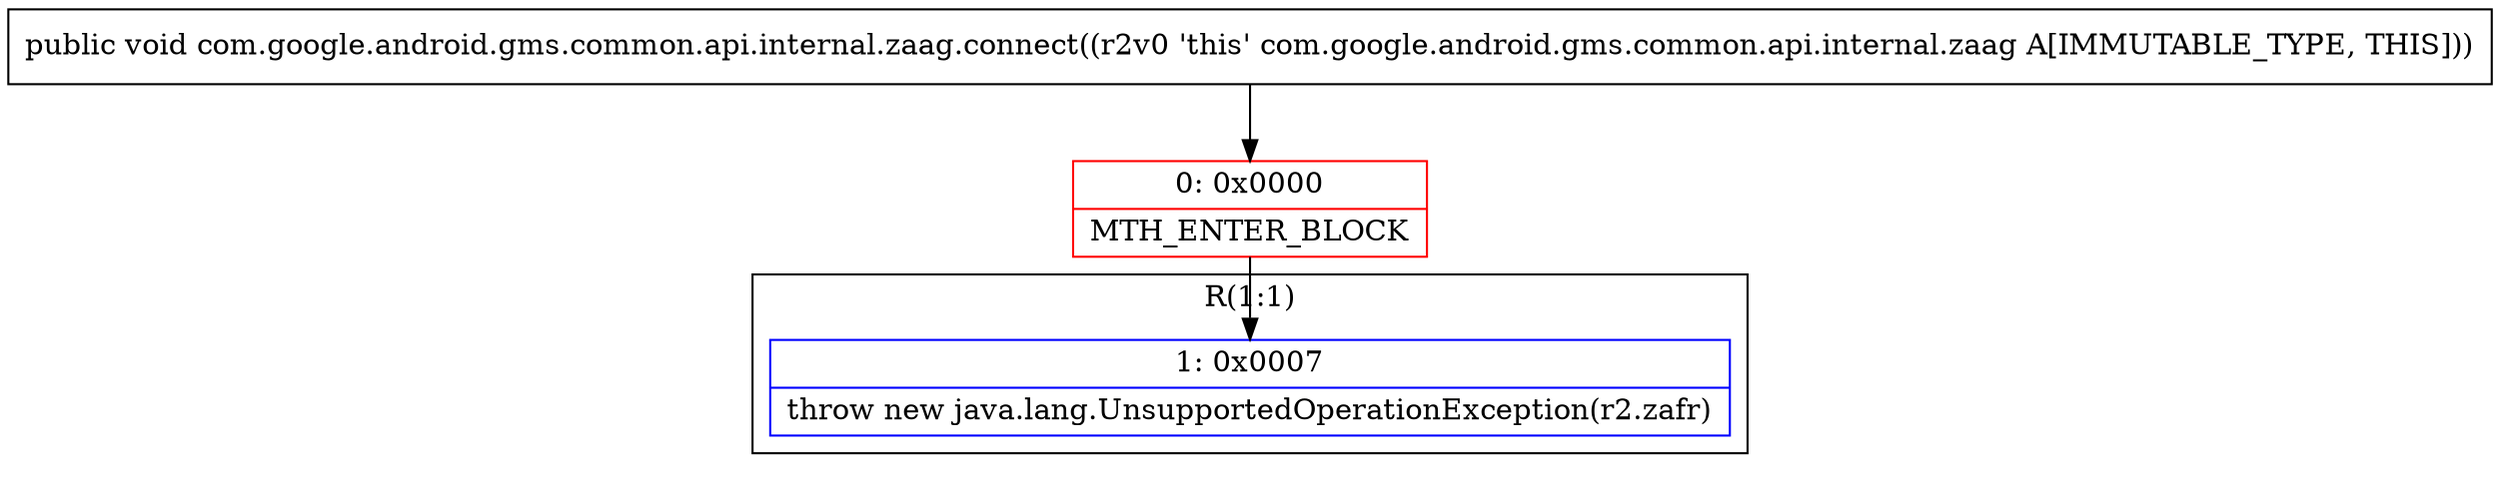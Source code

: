digraph "CFG forcom.google.android.gms.common.api.internal.zaag.connect()V" {
subgraph cluster_Region_1124469488 {
label = "R(1:1)";
node [shape=record,color=blue];
Node_1 [shape=record,label="{1\:\ 0x0007|throw new java.lang.UnsupportedOperationException(r2.zafr)\l}"];
}
Node_0 [shape=record,color=red,label="{0\:\ 0x0000|MTH_ENTER_BLOCK\l}"];
MethodNode[shape=record,label="{public void com.google.android.gms.common.api.internal.zaag.connect((r2v0 'this' com.google.android.gms.common.api.internal.zaag A[IMMUTABLE_TYPE, THIS])) }"];
MethodNode -> Node_0;
Node_0 -> Node_1;
}

